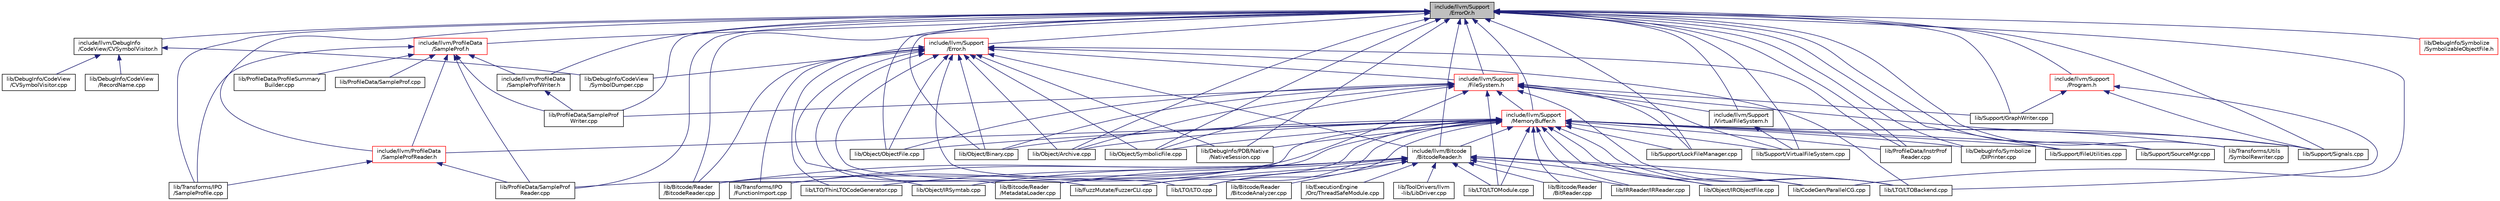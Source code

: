 digraph "include/llvm/Support/ErrorOr.h"
{
 // LATEX_PDF_SIZE
  bgcolor="transparent";
  edge [fontname="Helvetica",fontsize="10",labelfontname="Helvetica",labelfontsize="10"];
  node [fontname="Helvetica",fontsize="10",shape="box"];
  Node1 [label="include/llvm/Support\l/ErrorOr.h",height=0.2,width=0.4,color="black", fillcolor="grey75", style="filled", fontcolor="black",tooltip="Provides ErrorOr<T> smart pointer."];
  Node1 -> Node2 [dir="back",color="midnightblue",fontsize="10",style="solid",fontname="Helvetica"];
  Node2 [label="include/llvm/Bitcode\l/BitcodeReader.h",height=0.2,width=0.4,color="black",URL="$BitcodeReader_8h.html",tooltip=" "];
  Node2 -> Node3 [dir="back",color="midnightblue",fontsize="10",style="solid",fontname="Helvetica"];
  Node3 [label="lib/Bitcode/Reader\l/BitReader.cpp",height=0.2,width=0.4,color="black",URL="$BitReader_8cpp.html",tooltip=" "];
  Node2 -> Node4 [dir="back",color="midnightblue",fontsize="10",style="solid",fontname="Helvetica"];
  Node4 [label="lib/Bitcode/Reader\l/BitcodeAnalyzer.cpp",height=0.2,width=0.4,color="black",URL="$BitcodeAnalyzer_8cpp.html",tooltip=" "];
  Node2 -> Node5 [dir="back",color="midnightblue",fontsize="10",style="solid",fontname="Helvetica"];
  Node5 [label="lib/Bitcode/Reader\l/BitcodeReader.cpp",height=0.2,width=0.4,color="black",URL="$BitcodeReader_8cpp.html",tooltip=" "];
  Node2 -> Node6 [dir="back",color="midnightblue",fontsize="10",style="solid",fontname="Helvetica"];
  Node6 [label="lib/Bitcode/Reader\l/MetadataLoader.cpp",height=0.2,width=0.4,color="black",URL="$MetadataLoader_8cpp.html",tooltip=" "];
  Node2 -> Node7 [dir="back",color="midnightblue",fontsize="10",style="solid",fontname="Helvetica"];
  Node7 [label="lib/CodeGen/ParallelCG.cpp",height=0.2,width=0.4,color="black",URL="$ParallelCG_8cpp.html",tooltip=" "];
  Node2 -> Node8 [dir="back",color="midnightblue",fontsize="10",style="solid",fontname="Helvetica"];
  Node8 [label="lib/ExecutionEngine\l/Orc/ThreadSafeModule.cpp",height=0.2,width=0.4,color="black",URL="$ThreadSafeModule_8cpp.html",tooltip=" "];
  Node2 -> Node9 [dir="back",color="midnightblue",fontsize="10",style="solid",fontname="Helvetica"];
  Node9 [label="lib/FuzzMutate/FuzzerCLI.cpp",height=0.2,width=0.4,color="black",URL="$FuzzerCLI_8cpp.html",tooltip=" "];
  Node2 -> Node10 [dir="back",color="midnightblue",fontsize="10",style="solid",fontname="Helvetica"];
  Node10 [label="lib/IRReader/IRReader.cpp",height=0.2,width=0.4,color="black",URL="$IRReader_8cpp.html",tooltip=" "];
  Node2 -> Node11 [dir="back",color="midnightblue",fontsize="10",style="solid",fontname="Helvetica"];
  Node11 [label="lib/LTO/LTO.cpp",height=0.2,width=0.4,color="black",URL="$LTO_8cpp.html",tooltip=" "];
  Node2 -> Node12 [dir="back",color="midnightblue",fontsize="10",style="solid",fontname="Helvetica"];
  Node12 [label="lib/LTO/LTOBackend.cpp",height=0.2,width=0.4,color="black",URL="$LTOBackend_8cpp.html",tooltip=" "];
  Node2 -> Node13 [dir="back",color="midnightblue",fontsize="10",style="solid",fontname="Helvetica"];
  Node13 [label="lib/LTO/LTOModule.cpp",height=0.2,width=0.4,color="black",URL="$LTOModule_8cpp.html",tooltip=" "];
  Node2 -> Node14 [dir="back",color="midnightblue",fontsize="10",style="solid",fontname="Helvetica"];
  Node14 [label="lib/LTO/ThinLTOCodeGenerator.cpp",height=0.2,width=0.4,color="black",URL="$ThinLTOCodeGenerator_8cpp.html",tooltip=" "];
  Node2 -> Node15 [dir="back",color="midnightblue",fontsize="10",style="solid",fontname="Helvetica"];
  Node15 [label="lib/Object/IRObjectFile.cpp",height=0.2,width=0.4,color="black",URL="$IRObjectFile_8cpp.html",tooltip=" "];
  Node2 -> Node16 [dir="back",color="midnightblue",fontsize="10",style="solid",fontname="Helvetica"];
  Node16 [label="lib/Object/IRSymtab.cpp",height=0.2,width=0.4,color="black",URL="$IRSymtab_8cpp.html",tooltip=" "];
  Node2 -> Node17 [dir="back",color="midnightblue",fontsize="10",style="solid",fontname="Helvetica"];
  Node17 [label="lib/ToolDrivers/llvm\l-lib/LibDriver.cpp",height=0.2,width=0.4,color="black",URL="$LibDriver_8cpp.html",tooltip=" "];
  Node2 -> Node18 [dir="back",color="midnightblue",fontsize="10",style="solid",fontname="Helvetica"];
  Node18 [label="lib/Transforms/IPO\l/FunctionImport.cpp",height=0.2,width=0.4,color="black",URL="$FunctionImport_8cpp.html",tooltip=" "];
  Node1 -> Node19 [dir="back",color="midnightblue",fontsize="10",style="solid",fontname="Helvetica"];
  Node19 [label="include/llvm/DebugInfo\l/CodeView/CVSymbolVisitor.h",height=0.2,width=0.4,color="black",URL="$CVSymbolVisitor_8h.html",tooltip=" "];
  Node19 -> Node20 [dir="back",color="midnightblue",fontsize="10",style="solid",fontname="Helvetica"];
  Node20 [label="lib/DebugInfo/CodeView\l/CVSymbolVisitor.cpp",height=0.2,width=0.4,color="black",URL="$CVSymbolVisitor_8cpp.html",tooltip=" "];
  Node19 -> Node21 [dir="back",color="midnightblue",fontsize="10",style="solid",fontname="Helvetica"];
  Node21 [label="lib/DebugInfo/CodeView\l/RecordName.cpp",height=0.2,width=0.4,color="black",URL="$RecordName_8cpp.html",tooltip=" "];
  Node19 -> Node22 [dir="back",color="midnightblue",fontsize="10",style="solid",fontname="Helvetica"];
  Node22 [label="lib/DebugInfo/CodeView\l/SymbolDumper.cpp",height=0.2,width=0.4,color="black",URL="$SymbolDumper_8cpp.html",tooltip=" "];
  Node1 -> Node23 [dir="back",color="midnightblue",fontsize="10",style="solid",fontname="Helvetica"];
  Node23 [label="include/llvm/ProfileData\l/SampleProf.h",height=0.2,width=0.4,color="red",URL="$SampleProf_8h.html",tooltip=" "];
  Node23 -> Node24 [dir="back",color="midnightblue",fontsize="10",style="solid",fontname="Helvetica"];
  Node24 [label="include/llvm/ProfileData\l/SampleProfReader.h",height=0.2,width=0.4,color="red",URL="$SampleProfReader_8h.html",tooltip=" "];
  Node24 -> Node25 [dir="back",color="midnightblue",fontsize="10",style="solid",fontname="Helvetica"];
  Node25 [label="lib/ProfileData/SampleProf\lReader.cpp",height=0.2,width=0.4,color="black",URL="$SampleProfReader_8cpp.html",tooltip=" "];
  Node24 -> Node28 [dir="back",color="midnightblue",fontsize="10",style="solid",fontname="Helvetica"];
  Node28 [label="lib/Transforms/IPO\l/SampleProfile.cpp",height=0.2,width=0.4,color="black",URL="$SampleProfile_8cpp.html",tooltip=" "];
  Node23 -> Node29 [dir="back",color="midnightblue",fontsize="10",style="solid",fontname="Helvetica"];
  Node29 [label="include/llvm/ProfileData\l/SampleProfWriter.h",height=0.2,width=0.4,color="black",URL="$SampleProfWriter_8h.html",tooltip=" "];
  Node29 -> Node30 [dir="back",color="midnightblue",fontsize="10",style="solid",fontname="Helvetica"];
  Node30 [label="lib/ProfileData/SampleProf\lWriter.cpp",height=0.2,width=0.4,color="black",URL="$SampleProfWriter_8cpp.html",tooltip=" "];
  Node23 -> Node31 [dir="back",color="midnightblue",fontsize="10",style="solid",fontname="Helvetica"];
  Node31 [label="lib/ProfileData/ProfileSummary\lBuilder.cpp",height=0.2,width=0.4,color="black",URL="$ProfileSummaryBuilder_8cpp.html",tooltip=" "];
  Node23 -> Node32 [dir="back",color="midnightblue",fontsize="10",style="solid",fontname="Helvetica"];
  Node32 [label="lib/ProfileData/SampleProf.cpp",height=0.2,width=0.4,color="black",URL="$SampleProf_8cpp.html",tooltip=" "];
  Node23 -> Node25 [dir="back",color="midnightblue",fontsize="10",style="solid",fontname="Helvetica"];
  Node23 -> Node30 [dir="back",color="midnightblue",fontsize="10",style="solid",fontname="Helvetica"];
  Node23 -> Node28 [dir="back",color="midnightblue",fontsize="10",style="solid",fontname="Helvetica"];
  Node1 -> Node24 [dir="back",color="midnightblue",fontsize="10",style="solid",fontname="Helvetica"];
  Node1 -> Node29 [dir="back",color="midnightblue",fontsize="10",style="solid",fontname="Helvetica"];
  Node1 -> Node33 [dir="back",color="midnightblue",fontsize="10",style="solid",fontname="Helvetica"];
  Node33 [label="include/llvm/Support\l/Error.h",height=0.2,width=0.4,color="red",URL="$llvm_2Support_2Error_8h.html",tooltip=" "];
  Node33 -> Node2 [dir="back",color="midnightblue",fontsize="10",style="solid",fontname="Helvetica"];
  Node33 -> Node1065 [dir="back",color="midnightblue",fontsize="10",style="solid",fontname="Helvetica"];
  Node1065 [label="include/llvm/Support\l/FileSystem.h",height=0.2,width=0.4,color="red",URL="$FileSystem_8h.html",tooltip=" "];
  Node1065 -> Node1088 [dir="back",color="midnightblue",fontsize="10",style="solid",fontname="Helvetica"];
  Node1088 [label="include/llvm/Support\l/MemoryBuffer.h",height=0.2,width=0.4,color="red",URL="$MemoryBuffer_8h.html",tooltip=" "];
  Node1088 -> Node2 [dir="back",color="midnightblue",fontsize="10",style="solid",fontname="Helvetica"];
  Node1088 -> Node24 [dir="back",color="midnightblue",fontsize="10",style="solid",fontname="Helvetica"];
  Node1088 -> Node3 [dir="back",color="midnightblue",fontsize="10",style="solid",fontname="Helvetica"];
  Node1088 -> Node5 [dir="back",color="midnightblue",fontsize="10",style="solid",fontname="Helvetica"];
  Node1088 -> Node6 [dir="back",color="midnightblue",fontsize="10",style="solid",fontname="Helvetica"];
  Node1088 -> Node7 [dir="back",color="midnightblue",fontsize="10",style="solid",fontname="Helvetica"];
  Node1088 -> Node129 [dir="back",color="midnightblue",fontsize="10",style="solid",fontname="Helvetica"];
  Node129 [label="lib/DebugInfo/PDB/Native\l/NativeSession.cpp",height=0.2,width=0.4,color="black",URL="$NativeSession_8cpp.html",tooltip=" "];
  Node1088 -> Node993 [dir="back",color="midnightblue",fontsize="10",style="solid",fontname="Helvetica"];
  Node993 [label="lib/DebugInfo/Symbolize\l/DIPrinter.cpp",height=0.2,width=0.4,color="black",URL="$DIPrinter_8cpp.html",tooltip=" "];
  Node1088 -> Node9 [dir="back",color="midnightblue",fontsize="10",style="solid",fontname="Helvetica"];
  Node1088 -> Node10 [dir="back",color="midnightblue",fontsize="10",style="solid",fontname="Helvetica"];
  Node1088 -> Node11 [dir="back",color="midnightblue",fontsize="10",style="solid",fontname="Helvetica"];
  Node1088 -> Node12 [dir="back",color="midnightblue",fontsize="10",style="solid",fontname="Helvetica"];
  Node1088 -> Node13 [dir="back",color="midnightblue",fontsize="10",style="solid",fontname="Helvetica"];
  Node1088 -> Node49 [dir="back",color="midnightblue",fontsize="10",style="solid",fontname="Helvetica"];
  Node49 [label="lib/Object/Archive.cpp",height=0.2,width=0.4,color="black",URL="$Archive_8cpp.html",tooltip=" "];
  Node1088 -> Node41 [dir="back",color="midnightblue",fontsize="10",style="solid",fontname="Helvetica"];
  Node41 [label="lib/Object/Binary.cpp",height=0.2,width=0.4,color="black",URL="$Binary_8cpp.html",tooltip=" "];
  Node1088 -> Node15 [dir="back",color="midnightblue",fontsize="10",style="solid",fontname="Helvetica"];
  Node1088 -> Node968 [dir="back",color="midnightblue",fontsize="10",style="solid",fontname="Helvetica"];
  Node968 [label="lib/Object/ObjectFile.cpp",height=0.2,width=0.4,color="black",URL="$ObjectFile_8cpp.html",tooltip=" "];
  Node1088 -> Node958 [dir="back",color="midnightblue",fontsize="10",style="solid",fontname="Helvetica"];
  Node958 [label="lib/Object/SymbolicFile.cpp",height=0.2,width=0.4,color="black",URL="$SymbolicFile_8cpp.html",tooltip=" "];
  Node1088 -> Node1030 [dir="back",color="midnightblue",fontsize="10",style="solid",fontname="Helvetica"];
  Node1030 [label="lib/ProfileData/InstrProf\lReader.cpp",height=0.2,width=0.4,color="black",URL="$InstrProfReader_8cpp.html",tooltip=" "];
  Node1088 -> Node25 [dir="back",color="midnightblue",fontsize="10",style="solid",fontname="Helvetica"];
  Node1088 -> Node1071 [dir="back",color="midnightblue",fontsize="10",style="solid",fontname="Helvetica"];
  Node1071 [label="lib/Support/FileUtilities.cpp",height=0.2,width=0.4,color="black",URL="$FileUtilities_8cpp.html",tooltip=" "];
  Node1088 -> Node1378 [dir="back",color="midnightblue",fontsize="10",style="solid",fontname="Helvetica"];
  Node1378 [label="lib/Support/LockFileManager.cpp",height=0.2,width=0.4,color="black",URL="$LockFileManager_8cpp.html",tooltip=" "];
  Node1088 -> Node1072 [dir="back",color="midnightblue",fontsize="10",style="solid",fontname="Helvetica"];
  Node1072 [label="lib/Support/Signals.cpp",height=0.2,width=0.4,color="black",URL="$Signals_8cpp.html",tooltip=" "];
  Node1088 -> Node1363 [dir="back",color="midnightblue",fontsize="10",style="solid",fontname="Helvetica"];
  Node1363 [label="lib/Support/SourceMgr.cpp",height=0.2,width=0.4,color="black",URL="$SourceMgr_8cpp.html",tooltip=" "];
  Node1088 -> Node1121 [dir="back",color="midnightblue",fontsize="10",style="solid",fontname="Helvetica"];
  Node1121 [label="lib/Support/VirtualFileSystem.cpp",height=0.2,width=0.4,color="black",URL="$VirtualFileSystem_8cpp.html",tooltip=" "];
  Node1088 -> Node1365 [dir="back",color="midnightblue",fontsize="10",style="solid",fontname="Helvetica"];
  Node1365 [label="lib/Transforms/Utils\l/SymbolRewriter.cpp",height=0.2,width=0.4,color="black",URL="$SymbolRewriter_8cpp.html",tooltip=" "];
  Node1065 -> Node1120 [dir="back",color="midnightblue",fontsize="10",style="solid",fontname="Helvetica"];
  Node1120 [label="include/llvm/Support\l/VirtualFileSystem.h",height=0.2,width=0.4,color="black",URL="$VirtualFileSystem_8h.html",tooltip="Defines the virtual file system interface vfs::FileSystem."];
  Node1120 -> Node1121 [dir="back",color="midnightblue",fontsize="10",style="solid",fontname="Helvetica"];
  Node1065 -> Node12 [dir="back",color="midnightblue",fontsize="10",style="solid",fontname="Helvetica"];
  Node1065 -> Node13 [dir="back",color="midnightblue",fontsize="10",style="solid",fontname="Helvetica"];
  Node1065 -> Node49 [dir="back",color="midnightblue",fontsize="10",style="solid",fontname="Helvetica"];
  Node1065 -> Node41 [dir="back",color="midnightblue",fontsize="10",style="solid",fontname="Helvetica"];
  Node1065 -> Node968 [dir="back",color="midnightblue",fontsize="10",style="solid",fontname="Helvetica"];
  Node1065 -> Node958 [dir="back",color="midnightblue",fontsize="10",style="solid",fontname="Helvetica"];
  Node1065 -> Node30 [dir="back",color="midnightblue",fontsize="10",style="solid",fontname="Helvetica"];
  Node1065 -> Node1084 [dir="back",color="midnightblue",fontsize="10",style="solid",fontname="Helvetica"];
  Node1084 [label="lib/Support/GraphWriter.cpp",height=0.2,width=0.4,color="black",URL="$GraphWriter_8cpp.html",tooltip=" "];
  Node1065 -> Node1378 [dir="back",color="midnightblue",fontsize="10",style="solid",fontname="Helvetica"];
  Node1065 -> Node1072 [dir="back",color="midnightblue",fontsize="10",style="solid",fontname="Helvetica"];
  Node1065 -> Node1121 [dir="back",color="midnightblue",fontsize="10",style="solid",fontname="Helvetica"];
  Node1065 -> Node18 [dir="back",color="midnightblue",fontsize="10",style="solid",fontname="Helvetica"];
  Node33 -> Node5 [dir="back",color="midnightblue",fontsize="10",style="solid",fontname="Helvetica"];
  Node33 -> Node6 [dir="back",color="midnightblue",fontsize="10",style="solid",fontname="Helvetica"];
  Node33 -> Node22 [dir="back",color="midnightblue",fontsize="10",style="solid",fontname="Helvetica"];
  Node33 -> Node129 [dir="back",color="midnightblue",fontsize="10",style="solid",fontname="Helvetica"];
  Node33 -> Node9 [dir="back",color="midnightblue",fontsize="10",style="solid",fontname="Helvetica"];
  Node33 -> Node11 [dir="back",color="midnightblue",fontsize="10",style="solid",fontname="Helvetica"];
  Node33 -> Node12 [dir="back",color="midnightblue",fontsize="10",style="solid",fontname="Helvetica"];
  Node33 -> Node14 [dir="back",color="midnightblue",fontsize="10",style="solid",fontname="Helvetica"];
  Node33 -> Node49 [dir="back",color="midnightblue",fontsize="10",style="solid",fontname="Helvetica"];
  Node33 -> Node41 [dir="back",color="midnightblue",fontsize="10",style="solid",fontname="Helvetica"];
  Node33 -> Node16 [dir="back",color="midnightblue",fontsize="10",style="solid",fontname="Helvetica"];
  Node33 -> Node968 [dir="back",color="midnightblue",fontsize="10",style="solid",fontname="Helvetica"];
  Node33 -> Node958 [dir="back",color="midnightblue",fontsize="10",style="solid",fontname="Helvetica"];
  Node33 -> Node1030 [dir="back",color="midnightblue",fontsize="10",style="solid",fontname="Helvetica"];
  Node33 -> Node18 [dir="back",color="midnightblue",fontsize="10",style="solid",fontname="Helvetica"];
  Node1 -> Node1065 [dir="back",color="midnightblue",fontsize="10",style="solid",fontname="Helvetica"];
  Node1 -> Node1088 [dir="back",color="midnightblue",fontsize="10",style="solid",fontname="Helvetica"];
  Node1 -> Node1448 [dir="back",color="midnightblue",fontsize="10",style="solid",fontname="Helvetica"];
  Node1448 [label="include/llvm/Support\l/Program.h",height=0.2,width=0.4,color="red",URL="$Program_8h.html",tooltip=" "];
  Node1448 -> Node12 [dir="back",color="midnightblue",fontsize="10",style="solid",fontname="Helvetica"];
  Node1448 -> Node1084 [dir="back",color="midnightblue",fontsize="10",style="solid",fontname="Helvetica"];
  Node1448 -> Node1072 [dir="back",color="midnightblue",fontsize="10",style="solid",fontname="Helvetica"];
  Node1 -> Node1120 [dir="back",color="midnightblue",fontsize="10",style="solid",fontname="Helvetica"];
  Node1 -> Node5 [dir="back",color="midnightblue",fontsize="10",style="solid",fontname="Helvetica"];
  Node1 -> Node7 [dir="back",color="midnightblue",fontsize="10",style="solid",fontname="Helvetica"];
  Node1 -> Node129 [dir="back",color="midnightblue",fontsize="10",style="solid",fontname="Helvetica"];
  Node1 -> Node993 [dir="back",color="midnightblue",fontsize="10",style="solid",fontname="Helvetica"];
  Node1 -> Node992 [dir="back",color="midnightblue",fontsize="10",style="solid",fontname="Helvetica"];
  Node992 [label="lib/DebugInfo/Symbolize\l/SymbolizableObjectFile.h",height=0.2,width=0.4,color="red",URL="$SymbolizableObjectFile_8h.html",tooltip=" "];
  Node1 -> Node49 [dir="back",color="midnightblue",fontsize="10",style="solid",fontname="Helvetica"];
  Node1 -> Node41 [dir="back",color="midnightblue",fontsize="10",style="solid",fontname="Helvetica"];
  Node1 -> Node968 [dir="back",color="midnightblue",fontsize="10",style="solid",fontname="Helvetica"];
  Node1 -> Node958 [dir="back",color="midnightblue",fontsize="10",style="solid",fontname="Helvetica"];
  Node1 -> Node1030 [dir="back",color="midnightblue",fontsize="10",style="solid",fontname="Helvetica"];
  Node1 -> Node25 [dir="back",color="midnightblue",fontsize="10",style="solid",fontname="Helvetica"];
  Node1 -> Node30 [dir="back",color="midnightblue",fontsize="10",style="solid",fontname="Helvetica"];
  Node1 -> Node1071 [dir="back",color="midnightblue",fontsize="10",style="solid",fontname="Helvetica"];
  Node1 -> Node1084 [dir="back",color="midnightblue",fontsize="10",style="solid",fontname="Helvetica"];
  Node1 -> Node1378 [dir="back",color="midnightblue",fontsize="10",style="solid",fontname="Helvetica"];
  Node1 -> Node1072 [dir="back",color="midnightblue",fontsize="10",style="solid",fontname="Helvetica"];
  Node1 -> Node1363 [dir="back",color="midnightblue",fontsize="10",style="solid",fontname="Helvetica"];
  Node1 -> Node1121 [dir="back",color="midnightblue",fontsize="10",style="solid",fontname="Helvetica"];
  Node1 -> Node28 [dir="back",color="midnightblue",fontsize="10",style="solid",fontname="Helvetica"];
  Node1 -> Node1365 [dir="back",color="midnightblue",fontsize="10",style="solid",fontname="Helvetica"];
}
